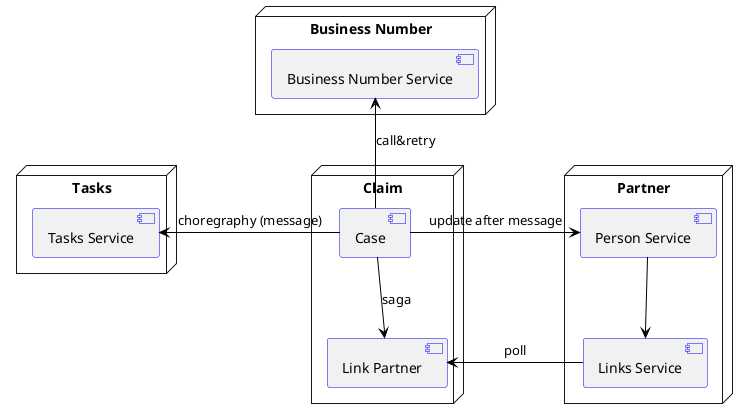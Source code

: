 @startuml
skinparam componentStyle uml2
skinparam component {
    ArrowColor black
    BorderColor blue
}
node "Business Number" as bn {
    [Business Number Service] as bns
}
node "Partner" as pdv {
    [Person Service] as ps
    [Links Service] as ls

    ps --> ls
}
node "Tasks" as tasks {
    [Tasks Service] as ts
}

node "Claim" as main {
    [Case] as c
    [Link Partner] as lp
}


    c -left-> ts : choregraphy (message)
    c --> lp : saga
    lp <- ls : poll
    c -u-> bns : call&retry
    c -> ps : update after message

@enduml
